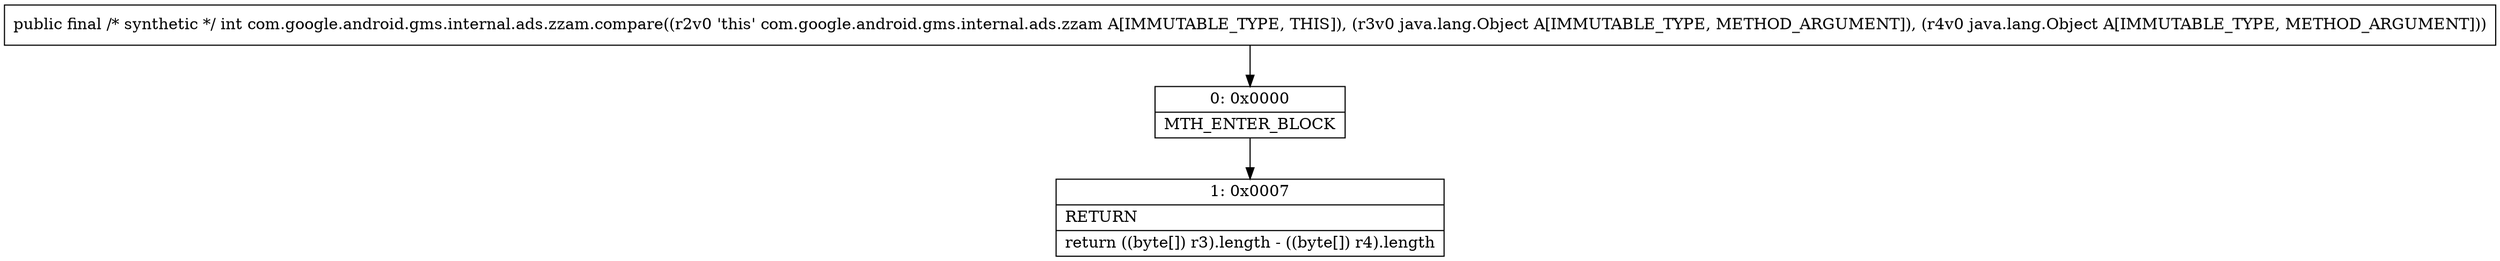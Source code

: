 digraph "CFG forcom.google.android.gms.internal.ads.zzam.compare(Ljava\/lang\/Object;Ljava\/lang\/Object;)I" {
Node_0 [shape=record,label="{0\:\ 0x0000|MTH_ENTER_BLOCK\l}"];
Node_1 [shape=record,label="{1\:\ 0x0007|RETURN\l|return ((byte[]) r3).length \- ((byte[]) r4).length\l}"];
MethodNode[shape=record,label="{public final \/* synthetic *\/ int com.google.android.gms.internal.ads.zzam.compare((r2v0 'this' com.google.android.gms.internal.ads.zzam A[IMMUTABLE_TYPE, THIS]), (r3v0 java.lang.Object A[IMMUTABLE_TYPE, METHOD_ARGUMENT]), (r4v0 java.lang.Object A[IMMUTABLE_TYPE, METHOD_ARGUMENT])) }"];
MethodNode -> Node_0;
Node_0 -> Node_1;
}

